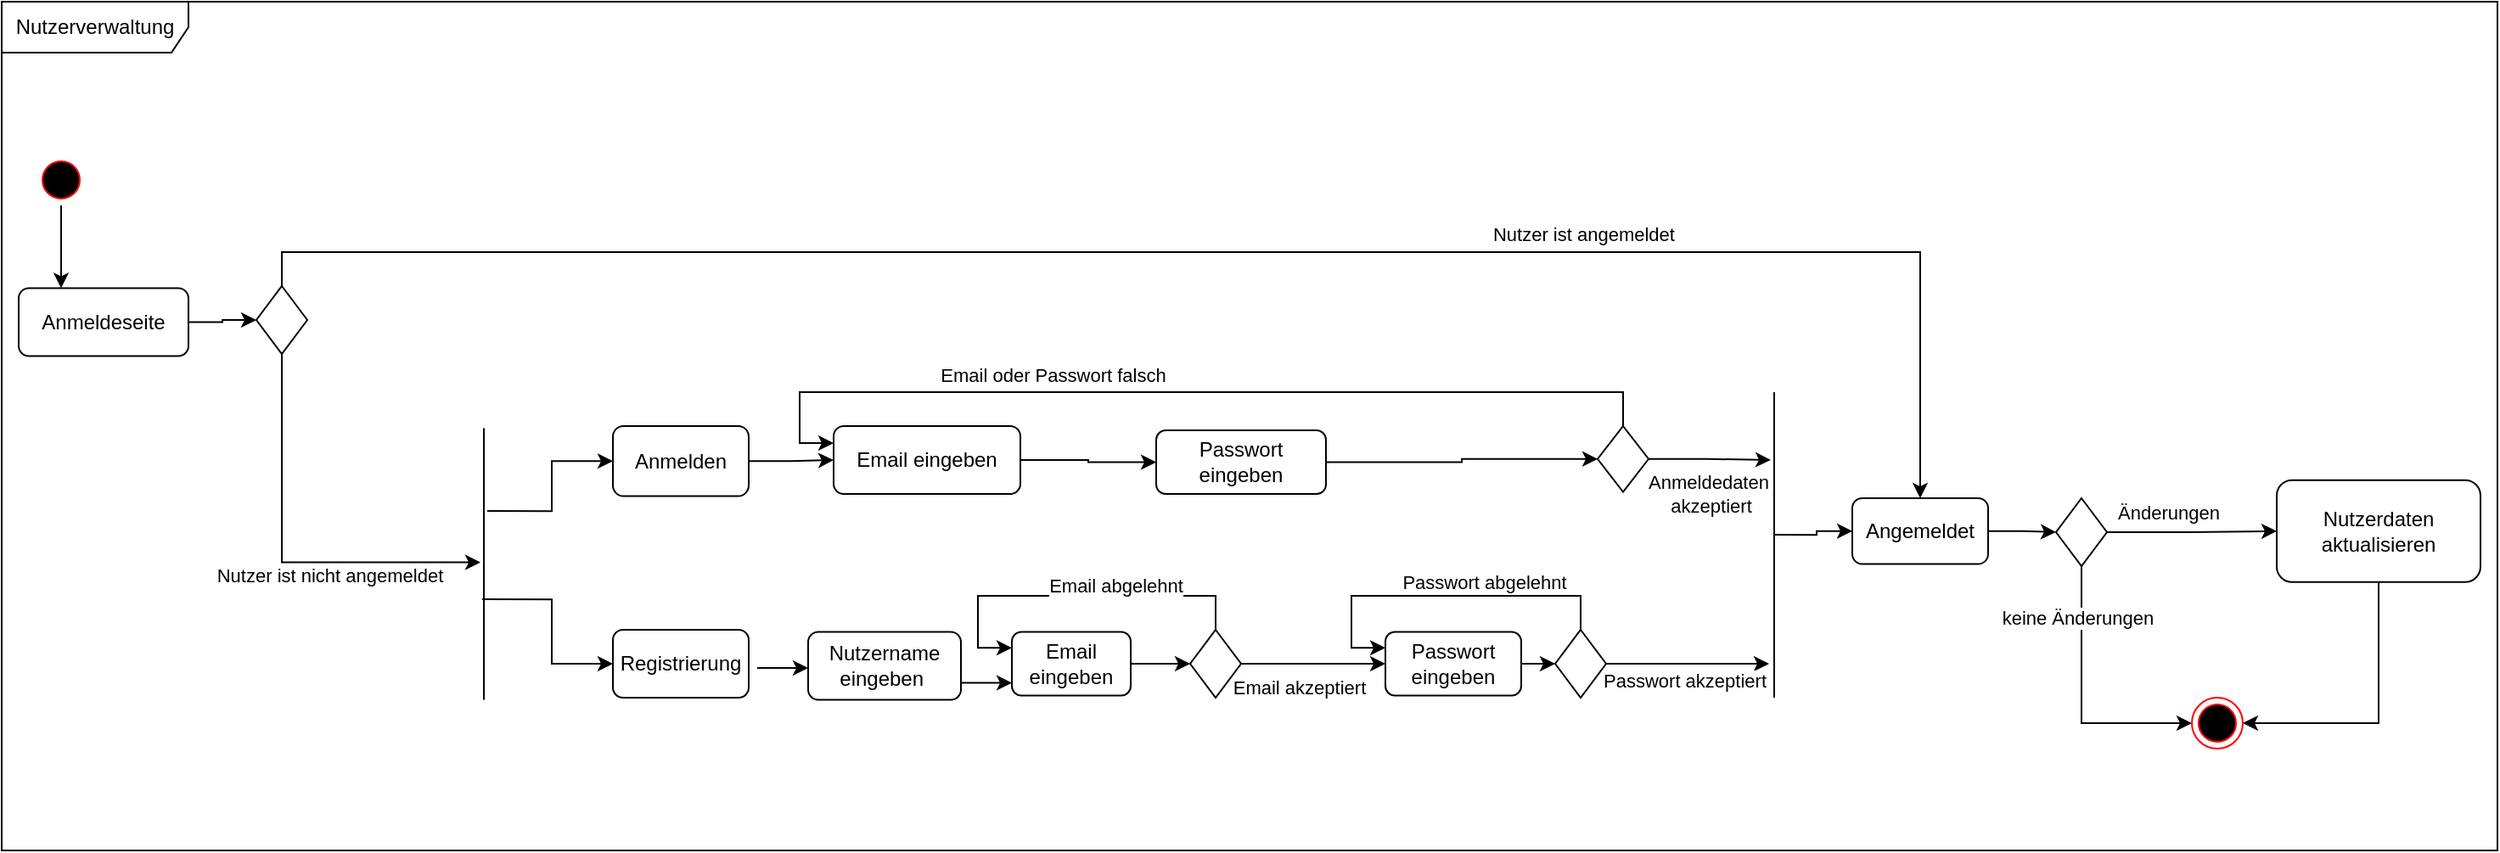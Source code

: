 <mxfile version="28.2.7">
  <diagram name="Seite-1" id="eZVEo242rTYanCZxBgPT">
    <mxGraphModel dx="2590" dy="1189" grid="1" gridSize="10" guides="1" tooltips="1" connect="1" arrows="1" fold="1" page="1" pageScale="1" pageWidth="827" pageHeight="1169" math="0" shadow="0">
      <root>
        <mxCell id="0" />
        <mxCell id="1" parent="0" />
        <mxCell id="JyZ3HVOwcS6z-D7WyjqZ-58" style="edgeStyle=orthogonalEdgeStyle;rounded=0;orthogonalLoop=1;jettySize=auto;html=1;exitX=1;exitY=0.75;exitDx=0;exitDy=0;" edge="1" parent="1" source="JyZ3HVOwcS6z-D7WyjqZ-4">
          <mxGeometry relative="1" as="geometry">
            <mxPoint x="265" y="511.5" as="targetPoint" />
          </mxGeometry>
        </mxCell>
        <mxCell id="JyZ3HVOwcS6z-D7WyjqZ-4" value="Nutzername eingeben&amp;nbsp;" style="rounded=1;whiteSpace=wrap;html=1;" vertex="1" parent="1">
          <mxGeometry x="145" y="481.25" width="90" height="40" as="geometry" />
        </mxCell>
        <mxCell id="JyZ3HVOwcS6z-D7WyjqZ-36" style="edgeStyle=orthogonalEdgeStyle;rounded=0;orthogonalLoop=1;jettySize=auto;html=1;exitX=1;exitY=0.5;exitDx=0;exitDy=0;entryX=0;entryY=0.5;entryDx=0;entryDy=0;" edge="1" parent="1" source="JyZ3HVOwcS6z-D7WyjqZ-5" target="JyZ3HVOwcS6z-D7WyjqZ-35">
          <mxGeometry relative="1" as="geometry" />
        </mxCell>
        <mxCell id="JyZ3HVOwcS6z-D7WyjqZ-5" value="Passwort eingeben" style="rounded=1;whiteSpace=wrap;html=1;" vertex="1" parent="1">
          <mxGeometry x="485" y="481.25" width="80" height="37.5" as="geometry" />
        </mxCell>
        <mxCell id="JyZ3HVOwcS6z-D7WyjqZ-12" value="Nutzerverwaltung" style="shape=umlFrame;whiteSpace=wrap;html=1;pointerEvents=0;width=110;height=30;" vertex="1" parent="1">
          <mxGeometry x="-330" y="110" width="1470" height="500" as="geometry" />
        </mxCell>
        <mxCell id="JyZ3HVOwcS6z-D7WyjqZ-59" style="edgeStyle=orthogonalEdgeStyle;rounded=0;orthogonalLoop=1;jettySize=auto;html=1;exitX=1;exitY=0.5;exitDx=0;exitDy=0;" edge="1" parent="1">
          <mxGeometry relative="1" as="geometry">
            <mxPoint x="115.0" y="502.5" as="sourcePoint" />
            <mxPoint x="145" y="502.5" as="targetPoint" />
            <Array as="points">
              <mxPoint x="145" y="502.5" />
            </Array>
          </mxGeometry>
        </mxCell>
        <mxCell id="JyZ3HVOwcS6z-D7WyjqZ-67" style="edgeStyle=orthogonalEdgeStyle;rounded=0;orthogonalLoop=1;jettySize=auto;html=1;exitX=1;exitY=0.5;exitDx=0;exitDy=0;entryX=0;entryY=0.5;entryDx=0;entryDy=0;" edge="1" parent="1" source="JyZ3HVOwcS6z-D7WyjqZ-14" target="JyZ3HVOwcS6z-D7WyjqZ-22">
          <mxGeometry relative="1" as="geometry" />
        </mxCell>
        <mxCell id="JyZ3HVOwcS6z-D7WyjqZ-14" value="Email eingeben" style="rounded=1;whiteSpace=wrap;html=1;" vertex="1" parent="1">
          <mxGeometry x="265" y="481.25" width="70" height="37.5" as="geometry" />
        </mxCell>
        <mxCell id="JyZ3HVOwcS6z-D7WyjqZ-51" style="edgeStyle=orthogonalEdgeStyle;rounded=0;orthogonalLoop=1;jettySize=auto;html=1;exitX=0.5;exitY=0;exitDx=0;exitDy=0;entryX=0;entryY=0.25;entryDx=0;entryDy=0;" edge="1" parent="1" source="JyZ3HVOwcS6z-D7WyjqZ-22" target="JyZ3HVOwcS6z-D7WyjqZ-14">
          <mxGeometry relative="1" as="geometry" />
        </mxCell>
        <mxCell id="JyZ3HVOwcS6z-D7WyjqZ-52" value="Email abgelehnt" style="edgeLabel;html=1;align=center;verticalAlign=middle;resizable=0;points=[];" vertex="1" connectable="0" parent="JyZ3HVOwcS6z-D7WyjqZ-51">
          <mxGeometry x="-0.335" y="-1" relative="1" as="geometry">
            <mxPoint x="-9" y="-5" as="offset" />
          </mxGeometry>
        </mxCell>
        <mxCell id="JyZ3HVOwcS6z-D7WyjqZ-55" style="edgeStyle=orthogonalEdgeStyle;rounded=0;orthogonalLoop=1;jettySize=auto;html=1;exitX=1;exitY=0.5;exitDx=0;exitDy=0;entryX=0;entryY=0.5;entryDx=0;entryDy=0;" edge="1" parent="1" source="JyZ3HVOwcS6z-D7WyjqZ-22" target="JyZ3HVOwcS6z-D7WyjqZ-5">
          <mxGeometry relative="1" as="geometry" />
        </mxCell>
        <mxCell id="JyZ3HVOwcS6z-D7WyjqZ-56" value="Email akzeptiert" style="edgeLabel;html=1;align=center;verticalAlign=middle;resizable=0;points=[];" vertex="1" connectable="0" parent="JyZ3HVOwcS6z-D7WyjqZ-55">
          <mxGeometry x="-0.138" y="-2" relative="1" as="geometry">
            <mxPoint x="-3" y="12" as="offset" />
          </mxGeometry>
        </mxCell>
        <mxCell id="JyZ3HVOwcS6z-D7WyjqZ-22" value="" style="rhombus;whiteSpace=wrap;html=1;" vertex="1" parent="1">
          <mxGeometry x="370" y="480" width="30" height="40" as="geometry" />
        </mxCell>
        <mxCell id="JyZ3HVOwcS6z-D7WyjqZ-60" style="edgeStyle=orthogonalEdgeStyle;rounded=0;orthogonalLoop=1;jettySize=auto;html=1;exitX=0.5;exitY=0;exitDx=0;exitDy=0;entryX=0;entryY=0.25;entryDx=0;entryDy=0;" edge="1" parent="1" source="JyZ3HVOwcS6z-D7WyjqZ-35" target="JyZ3HVOwcS6z-D7WyjqZ-5">
          <mxGeometry relative="1" as="geometry" />
        </mxCell>
        <mxCell id="JyZ3HVOwcS6z-D7WyjqZ-61" value="Passwort abgelehnt" style="edgeLabel;html=1;align=center;verticalAlign=middle;resizable=0;points=[];" vertex="1" connectable="0" parent="JyZ3HVOwcS6z-D7WyjqZ-60">
          <mxGeometry x="-0.244" y="-1" relative="1" as="geometry">
            <mxPoint y="-7" as="offset" />
          </mxGeometry>
        </mxCell>
        <mxCell id="JyZ3HVOwcS6z-D7WyjqZ-35" value="" style="rhombus;whiteSpace=wrap;html=1;" vertex="1" parent="1">
          <mxGeometry x="585" y="480" width="30" height="40" as="geometry" />
        </mxCell>
        <mxCell id="JyZ3HVOwcS6z-D7WyjqZ-64" value="Registrierung" style="rounded=1;whiteSpace=wrap;html=1;" vertex="1" parent="1">
          <mxGeometry x="30" y="480" width="80" height="40" as="geometry" />
        </mxCell>
        <mxCell id="JyZ3HVOwcS6z-D7WyjqZ-120" style="edgeStyle=orthogonalEdgeStyle;rounded=0;orthogonalLoop=1;jettySize=auto;html=1;exitX=0.5;exitY=1;exitDx=0;exitDy=0;entryX=0.25;entryY=0;entryDx=0;entryDy=0;" edge="1" parent="1" source="JyZ3HVOwcS6z-D7WyjqZ-65" target="JyZ3HVOwcS6z-D7WyjqZ-69">
          <mxGeometry relative="1" as="geometry" />
        </mxCell>
        <mxCell id="JyZ3HVOwcS6z-D7WyjqZ-65" value="" style="ellipse;html=1;shape=startState;fillColor=#000000;strokeColor=#ff0000;" vertex="1" parent="1">
          <mxGeometry x="-310" y="200" width="30" height="30" as="geometry" />
        </mxCell>
        <mxCell id="JyZ3HVOwcS6z-D7WyjqZ-83" style="edgeStyle=orthogonalEdgeStyle;rounded=0;orthogonalLoop=1;jettySize=auto;html=1;exitX=1;exitY=0.5;exitDx=0;exitDy=0;entryX=0;entryY=0.5;entryDx=0;entryDy=0;" edge="1" parent="1" source="JyZ3HVOwcS6z-D7WyjqZ-69" target="JyZ3HVOwcS6z-D7WyjqZ-71">
          <mxGeometry relative="1" as="geometry" />
        </mxCell>
        <mxCell id="JyZ3HVOwcS6z-D7WyjqZ-69" value="Anmeldeseite" style="rounded=1;whiteSpace=wrap;html=1;" vertex="1" parent="1">
          <mxGeometry x="-320" y="278.75" width="100" height="40" as="geometry" />
        </mxCell>
        <mxCell id="JyZ3HVOwcS6z-D7WyjqZ-73" style="edgeStyle=orthogonalEdgeStyle;rounded=0;orthogonalLoop=1;jettySize=auto;html=1;exitX=0.5;exitY=0;exitDx=0;exitDy=0;entryX=0.5;entryY=0;entryDx=0;entryDy=0;" edge="1" parent="1" source="JyZ3HVOwcS6z-D7WyjqZ-71" target="JyZ3HVOwcS6z-D7WyjqZ-110">
          <mxGeometry relative="1" as="geometry">
            <mxPoint x="-60" y="196.25" as="targetPoint" />
          </mxGeometry>
        </mxCell>
        <mxCell id="JyZ3HVOwcS6z-D7WyjqZ-78" value="Nutzer ist angemeldet&amp;nbsp;" style="edgeLabel;html=1;align=center;verticalAlign=middle;resizable=0;points=[];" vertex="1" connectable="0" parent="JyZ3HVOwcS6z-D7WyjqZ-73">
          <mxGeometry x="0.424" y="3" relative="1" as="geometry">
            <mxPoint x="-17" y="-8" as="offset" />
          </mxGeometry>
        </mxCell>
        <mxCell id="JyZ3HVOwcS6z-D7WyjqZ-71" value="" style="rhombus;whiteSpace=wrap;html=1;" vertex="1" parent="1">
          <mxGeometry x="-180" y="277.5" width="30" height="40" as="geometry" />
        </mxCell>
        <mxCell id="JyZ3HVOwcS6z-D7WyjqZ-79" value="" style="edgeStyle=orthogonalEdgeStyle;rounded=0;orthogonalLoop=1;jettySize=auto;html=1;exitX=0.63;exitY=0.625;exitDx=0;exitDy=0;exitPerimeter=0;" edge="1" parent="1" source="JyZ3HVOwcS6z-D7WyjqZ-75" target="JyZ3HVOwcS6z-D7WyjqZ-64">
          <mxGeometry relative="1" as="geometry" />
        </mxCell>
        <mxCell id="JyZ3HVOwcS6z-D7WyjqZ-82" value="" style="edgeStyle=orthogonalEdgeStyle;rounded=0;orthogonalLoop=1;jettySize=auto;html=1;entryX=0;entryY=0.5;entryDx=0;entryDy=0;exitX=0.305;exitY=0.25;exitDx=0;exitDy=0;exitPerimeter=0;" edge="1" parent="1" source="JyZ3HVOwcS6z-D7WyjqZ-75" target="JyZ3HVOwcS6z-D7WyjqZ-81">
          <mxGeometry relative="1" as="geometry">
            <mxPoint x="-42" y="441" as="sourcePoint" />
          </mxGeometry>
        </mxCell>
        <mxCell id="JyZ3HVOwcS6z-D7WyjqZ-75" value="" style="line;strokeWidth=1;fillColor=none;align=left;verticalAlign=middle;spacingTop=-1;spacingLeft=3;spacingRight=3;rotatable=0;labelPosition=right;points=[];portConstraint=eastwest;strokeColor=inherit;direction=south;" vertex="1" parent="1">
          <mxGeometry x="-50" y="361.25" width="8" height="160" as="geometry" />
        </mxCell>
        <mxCell id="JyZ3HVOwcS6z-D7WyjqZ-76" style="edgeStyle=orthogonalEdgeStyle;rounded=0;orthogonalLoop=1;jettySize=auto;html=1;exitX=0.5;exitY=1;exitDx=0;exitDy=0;entryX=0.494;entryY=0.75;entryDx=0;entryDy=0;entryPerimeter=0;" edge="1" parent="1" source="JyZ3HVOwcS6z-D7WyjqZ-71" target="JyZ3HVOwcS6z-D7WyjqZ-75">
          <mxGeometry relative="1" as="geometry" />
        </mxCell>
        <mxCell id="JyZ3HVOwcS6z-D7WyjqZ-77" value="Nutzer ist nicht angemeldet" style="edgeLabel;html=1;align=center;verticalAlign=middle;resizable=0;points=[];" vertex="1" connectable="0" parent="JyZ3HVOwcS6z-D7WyjqZ-76">
          <mxGeometry x="0.262" y="1" relative="1" as="geometry">
            <mxPoint x="-1" y="8" as="offset" />
          </mxGeometry>
        </mxCell>
        <mxCell id="JyZ3HVOwcS6z-D7WyjqZ-89" value="" style="edgeStyle=orthogonalEdgeStyle;rounded=0;orthogonalLoop=1;jettySize=auto;html=1;" edge="1" parent="1" source="JyZ3HVOwcS6z-D7WyjqZ-81" target="JyZ3HVOwcS6z-D7WyjqZ-84">
          <mxGeometry relative="1" as="geometry" />
        </mxCell>
        <mxCell id="JyZ3HVOwcS6z-D7WyjqZ-81" value="Anmelden" style="rounded=1;whiteSpace=wrap;html=1;" vertex="1" parent="1">
          <mxGeometry x="30" y="360" width="80" height="41.25" as="geometry" />
        </mxCell>
        <mxCell id="JyZ3HVOwcS6z-D7WyjqZ-98" value="" style="edgeStyle=orthogonalEdgeStyle;rounded=0;orthogonalLoop=1;jettySize=auto;html=1;" edge="1" parent="1" source="JyZ3HVOwcS6z-D7WyjqZ-84" target="JyZ3HVOwcS6z-D7WyjqZ-86">
          <mxGeometry relative="1" as="geometry" />
        </mxCell>
        <mxCell id="JyZ3HVOwcS6z-D7WyjqZ-84" value="Email eingeben" style="rounded=1;whiteSpace=wrap;html=1;" vertex="1" parent="1">
          <mxGeometry x="160" y="360" width="110" height="40" as="geometry" />
        </mxCell>
        <mxCell id="JyZ3HVOwcS6z-D7WyjqZ-95" value="" style="edgeStyle=orthogonalEdgeStyle;rounded=0;orthogonalLoop=1;jettySize=auto;html=1;" edge="1" parent="1" source="JyZ3HVOwcS6z-D7WyjqZ-86" target="JyZ3HVOwcS6z-D7WyjqZ-87">
          <mxGeometry relative="1" as="geometry" />
        </mxCell>
        <mxCell id="JyZ3HVOwcS6z-D7WyjqZ-86" value="Passwort eingeben" style="rounded=1;whiteSpace=wrap;html=1;" vertex="1" parent="1">
          <mxGeometry x="350" y="362.5" width="100" height="37.5" as="geometry" />
        </mxCell>
        <mxCell id="JyZ3HVOwcS6z-D7WyjqZ-99" style="edgeStyle=orthogonalEdgeStyle;rounded=0;orthogonalLoop=1;jettySize=auto;html=1;exitX=0.5;exitY=0;exitDx=0;exitDy=0;entryX=0;entryY=0.25;entryDx=0;entryDy=0;" edge="1" parent="1" source="JyZ3HVOwcS6z-D7WyjqZ-87" target="JyZ3HVOwcS6z-D7WyjqZ-84">
          <mxGeometry relative="1" as="geometry" />
        </mxCell>
        <mxCell id="JyZ3HVOwcS6z-D7WyjqZ-100" value="Email oder Passwort falsch" style="edgeLabel;html=1;align=center;verticalAlign=middle;resizable=0;points=[];" vertex="1" connectable="0" parent="JyZ3HVOwcS6z-D7WyjqZ-99">
          <mxGeometry x="0.283" y="-2" relative="1" as="geometry">
            <mxPoint y="-8" as="offset" />
          </mxGeometry>
        </mxCell>
        <mxCell id="JyZ3HVOwcS6z-D7WyjqZ-87" value="" style="rhombus;whiteSpace=wrap;html=1;" vertex="1" parent="1">
          <mxGeometry x="610" y="360" width="30" height="38.75" as="geometry" />
        </mxCell>
        <mxCell id="JyZ3HVOwcS6z-D7WyjqZ-111" value="" style="edgeStyle=orthogonalEdgeStyle;rounded=0;orthogonalLoop=1;jettySize=auto;html=1;exitX=0.467;exitY=0.5;exitDx=0;exitDy=0;exitPerimeter=0;" edge="1" parent="1" source="JyZ3HVOwcS6z-D7WyjqZ-103" target="JyZ3HVOwcS6z-D7WyjqZ-110">
          <mxGeometry relative="1" as="geometry" />
        </mxCell>
        <mxCell id="JyZ3HVOwcS6z-D7WyjqZ-103" value="" style="line;strokeWidth=1;fillColor=none;align=left;verticalAlign=middle;spacingTop=-1;spacingLeft=3;spacingRight=3;rotatable=0;labelPosition=right;points=[];portConstraint=eastwest;strokeColor=inherit;direction=south;" vertex="1" parent="1">
          <mxGeometry x="710" y="340" width="8" height="180" as="geometry" />
        </mxCell>
        <mxCell id="JyZ3HVOwcS6z-D7WyjqZ-104" value="Anmeldedaten&lt;div&gt;&amp;nbsp;akzeptiert&lt;/div&gt;" style="edgeStyle=orthogonalEdgeStyle;rounded=0;orthogonalLoop=1;jettySize=auto;html=1;exitX=1;exitY=0.5;exitDx=0;exitDy=0;entryX=0.222;entryY=0.75;entryDx=0;entryDy=0;entryPerimeter=0;" edge="1" parent="1" source="JyZ3HVOwcS6z-D7WyjqZ-87" target="JyZ3HVOwcS6z-D7WyjqZ-103">
          <mxGeometry x="-0.019" y="-20" relative="1" as="geometry">
            <mxPoint as="offset" />
          </mxGeometry>
        </mxCell>
        <mxCell id="JyZ3HVOwcS6z-D7WyjqZ-105" style="edgeStyle=orthogonalEdgeStyle;rounded=0;orthogonalLoop=1;jettySize=auto;html=1;exitX=1;exitY=0.5;exitDx=0;exitDy=0;entryX=0.889;entryY=0.875;entryDx=0;entryDy=0;entryPerimeter=0;" edge="1" parent="1" source="JyZ3HVOwcS6z-D7WyjqZ-35" target="JyZ3HVOwcS6z-D7WyjqZ-103">
          <mxGeometry relative="1" as="geometry" />
        </mxCell>
        <mxCell id="JyZ3HVOwcS6z-D7WyjqZ-108" value="Passwort akzeptiert" style="edgeLabel;html=1;align=center;verticalAlign=middle;resizable=0;points=[];" vertex="1" connectable="0" parent="JyZ3HVOwcS6z-D7WyjqZ-105">
          <mxGeometry x="0.214" y="-2" relative="1" as="geometry">
            <mxPoint x="-13" y="8" as="offset" />
          </mxGeometry>
        </mxCell>
        <mxCell id="JyZ3HVOwcS6z-D7WyjqZ-114" value="" style="edgeStyle=orthogonalEdgeStyle;rounded=0;orthogonalLoop=1;jettySize=auto;html=1;" edge="1" parent="1" source="JyZ3HVOwcS6z-D7WyjqZ-109" target="JyZ3HVOwcS6z-D7WyjqZ-113">
          <mxGeometry relative="1" as="geometry" />
        </mxCell>
        <mxCell id="JyZ3HVOwcS6z-D7WyjqZ-119" value="Änderungen" style="edgeLabel;html=1;align=center;verticalAlign=middle;resizable=0;points=[];" vertex="1" connectable="0" parent="JyZ3HVOwcS6z-D7WyjqZ-114">
          <mxGeometry x="-0.492" relative="1" as="geometry">
            <mxPoint x="10" y="-12" as="offset" />
          </mxGeometry>
        </mxCell>
        <mxCell id="JyZ3HVOwcS6z-D7WyjqZ-117" style="edgeStyle=orthogonalEdgeStyle;rounded=0;orthogonalLoop=1;jettySize=auto;html=1;exitX=0.5;exitY=1;exitDx=0;exitDy=0;entryX=0;entryY=0.5;entryDx=0;entryDy=0;" edge="1" parent="1" source="JyZ3HVOwcS6z-D7WyjqZ-109" target="JyZ3HVOwcS6z-D7WyjqZ-115">
          <mxGeometry relative="1" as="geometry" />
        </mxCell>
        <mxCell id="JyZ3HVOwcS6z-D7WyjqZ-118" value="keine Änderungen&amp;nbsp;" style="edgeLabel;html=1;align=center;verticalAlign=middle;resizable=0;points=[];" vertex="1" connectable="0" parent="JyZ3HVOwcS6z-D7WyjqZ-117">
          <mxGeometry x="-0.625" y="-1" relative="1" as="geometry">
            <mxPoint y="1" as="offset" />
          </mxGeometry>
        </mxCell>
        <mxCell id="JyZ3HVOwcS6z-D7WyjqZ-109" value="" style="rhombus;whiteSpace=wrap;html=1;" vertex="1" parent="1">
          <mxGeometry x="880" y="402.5" width="30" height="40" as="geometry" />
        </mxCell>
        <mxCell id="JyZ3HVOwcS6z-D7WyjqZ-112" value="" style="edgeStyle=orthogonalEdgeStyle;rounded=0;orthogonalLoop=1;jettySize=auto;html=1;" edge="1" parent="1" source="JyZ3HVOwcS6z-D7WyjqZ-110" target="JyZ3HVOwcS6z-D7WyjqZ-109">
          <mxGeometry relative="1" as="geometry" />
        </mxCell>
        <mxCell id="JyZ3HVOwcS6z-D7WyjqZ-110" value="Angemeldet" style="rounded=1;whiteSpace=wrap;html=1;" vertex="1" parent="1">
          <mxGeometry x="760" y="402.5" width="80" height="38.75" as="geometry" />
        </mxCell>
        <mxCell id="JyZ3HVOwcS6z-D7WyjqZ-116" style="edgeStyle=orthogonalEdgeStyle;rounded=0;orthogonalLoop=1;jettySize=auto;html=1;entryX=1;entryY=0.5;entryDx=0;entryDy=0;exitX=0.5;exitY=1;exitDx=0;exitDy=0;" edge="1" parent="1" source="JyZ3HVOwcS6z-D7WyjqZ-113" target="JyZ3HVOwcS6z-D7WyjqZ-115">
          <mxGeometry relative="1" as="geometry" />
        </mxCell>
        <mxCell id="JyZ3HVOwcS6z-D7WyjqZ-113" value="Nutzerdaten aktualisieren" style="rounded=1;whiteSpace=wrap;html=1;" vertex="1" parent="1">
          <mxGeometry x="1010" y="391.88" width="120" height="60" as="geometry" />
        </mxCell>
        <mxCell id="JyZ3HVOwcS6z-D7WyjqZ-115" value="" style="ellipse;html=1;shape=endState;fillColor=#000000;strokeColor=#ff0000;" vertex="1" parent="1">
          <mxGeometry x="960" y="520" width="30" height="30" as="geometry" />
        </mxCell>
      </root>
    </mxGraphModel>
  </diagram>
</mxfile>
